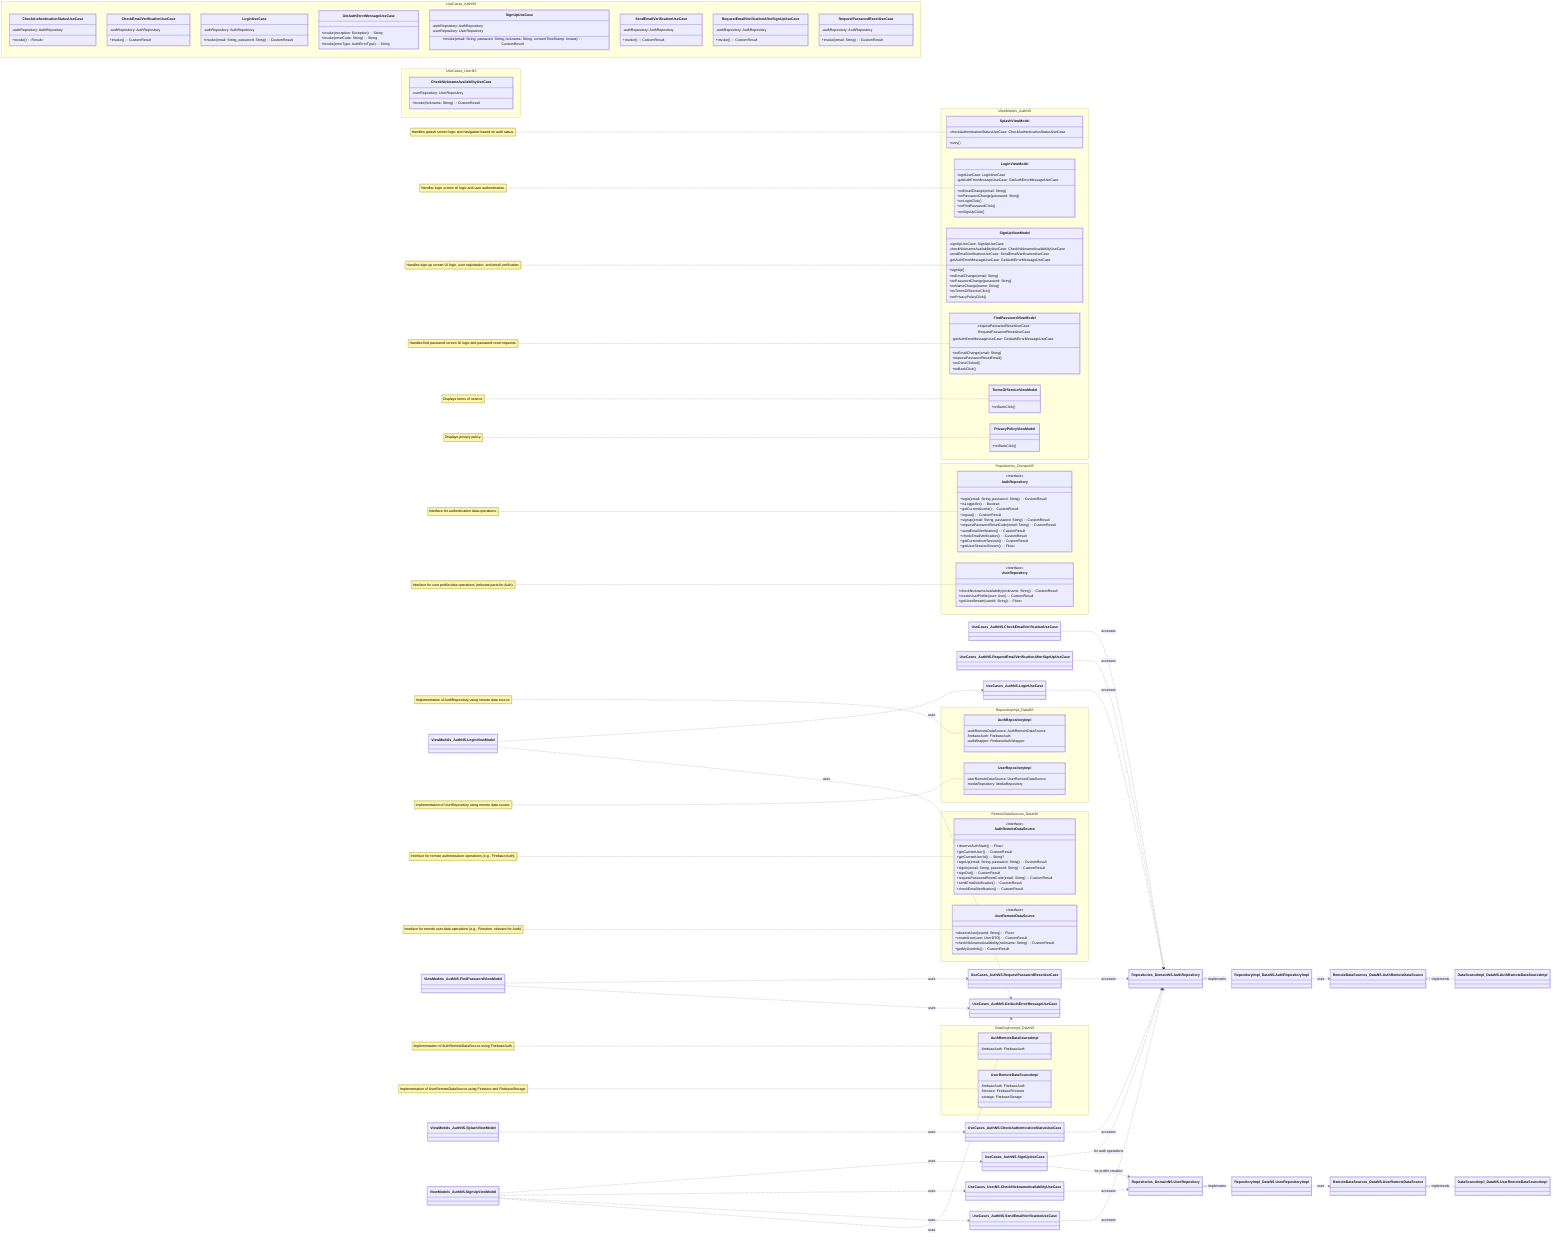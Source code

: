 classDiagram
    title Auth Feature Architecture

    %% Feature Layer (ViewModels)
    subgraph Feature Layer - ViewModels
        direction LR
        namespace ViewModels_AuthNS {
            class SplashViewModel {
                -checkAuthenticationStatusUseCase: CheckAuthenticationStatusUseCase
                +retry()
            }
            class LoginViewModel {
                -loginUseCase: LoginUseCase
                -getAuthErrorMessageUseCase: GetAuthErrorMessageUseCase
                +onEmailChange(email: String)
                +onPasswordChange(password: String)
                +onLoginClick()
                +onFindPasswordClick()
                +onSignUpClick()
            }
            class SignUpViewModel {
                -signUpUseCase: SignUpUseCase
                -checkNicknameAvailabilityUseCase: CheckNicknameAvailabilityUseCase
                -sendEmailVerificationUseCase: SendEmailVerificationUseCase
                -getAuthErrorMessageUseCase: GetAuthErrorMessageUseCase
                +signUp()
                +onEmailChange(email: String)
                +onPasswordChange(password: String)
                +onNameChange(name: String)
                +onTermsOfServiceClick()
                +onPrivacyPolicyClick()
            }
            class FindPasswordViewModel {
                -requestPasswordResetUseCase: RequestPasswordResetUseCase
                -getAuthErrorMessageUseCase: GetAuthErrorMessageUseCase
                +onEmailChange(email: String)
                +requestPasswordResetEmail()
                +onDoneClicked()
                +onBackClick()
            }
            class TermsOfServiceViewModel {
                +onBackClick()
            }
            class PrivacyPolicyViewModel {
                +onBackClick()
            }
        }
    end
    note for SplashViewModel "Handles splash screen logic and navigation based on auth status."
    note for LoginViewModel "Handles login screen UI logic and user authentication."
    note for SignUpViewModel "Handles sign-up screen UI logic, user registration, and email verification."
    note for FindPasswordViewModel "Handles find password screen UI logic and password reset requests."
    note for TermsOfServiceViewModel "Displays terms of service."
    note for PrivacyPolicyViewModel "Displays privacy policy."

    %% Domain Layer (UseCases & Repository Interfaces)
    subgraph Domain Layer
        direction LR
        namespace UseCases_AuthNS {
            class CheckAuthenticationStatusUseCase {
                -authRepository: AuthRepository
                +invoke(): Result<Pair<Boolean, Boolean>>
            }
            class CheckEmailVerificationUseCase {
                -authRepository: AuthRepository
                +invoke(): CustomResult<Boolean, Exception>
            }
            class LoginUseCase {
                -authRepository: AuthRepository
                +invoke(email: String, password: String): CustomResult<UserSession, Exception>
            }
            class GetAuthErrorMessageUseCase {
                +invoke(exception: Exception): String
                +invoke(errorCode: String): String
                +invoke(errorType: AuthErrorType): String
            }
            class SignUpUseCase {
                -authRepository: AuthRepository
                -userRepository: UserRepository
                +invoke(email: String, password: String, nickname: String, consentTimeStamp: Instant): CustomResult<User, Exception>
            }
            class SendEmailVerificationUseCase {
                -authRepository: AuthRepository
                +invoke(): CustomResult<Unit, Exception>
            }
            class RequestEmailVerificationAfterSignUpUseCase {
                -authRepository: AuthRepository
                +invoke(): CustomResult<Unit, Exception>
            }
            class RequestPasswordResetUseCase {
                -authRepository: AuthRepository
                +invoke(email: String): CustomResult<Unit, Exception>
            }
        }
        namespace UseCases_UserNS {
            class CheckNicknameAvailabilityUseCase {
                -userRepository: UserRepository
                +invoke(nickname: String): CustomResult<Boolean, Exception>
            }
        }

        namespace Repositories_DomainNS {
            class AuthRepository {
                <<Interface>>
                +login(email: String, password: String): CustomResult<UserSession, Exception>
                +isLoggedIn(): Boolean
                +getCurrentUserId(): CustomResult<String, Exception>
                +logout(): CustomResult<Unit, Exception>
                +signup(email: String, password: String): CustomResult<String, Exception>
                +requestPasswordResetCode(email: String): CustomResult<Unit, Exception>
                +sendEmailVerification(): CustomResult<Unit, Exception>
                +checkEmailVerification(): CustomResult<Boolean, Exception>
                +getCurrentUserSession(): CustomResult<UserSession, Exception>
                +getUserSessionStream(): Flow<CustomResult<UserSession, Exception>>
            }
            class UserRepository {
                <<Interface>>
                +checkNicknameAvailability(nickname: String): CustomResult<Boolean, Exception>
                +createUserProfile(user: User): CustomResult<Unit, Exception>
                +getUserStream(userId: String): Flow<CustomResult<User, Exception>>
            }
        }
        note for AuthRepository "Interface for authentication data operations."
        note for UserRepository "Interface for user profile data operations (relevant parts for Auth)."
    end

    %% Data Layer (Repository Implementation & Remote DataSources - Local Excluded)
    subgraph Data Layer
        direction LR
        namespace RepositoryImpl_DataNS {
            class AuthRepositoryImpl {
                -authRemoteDataSource: AuthRemoteDataSource
                -firebaseAuth: FirebaseAuth
                -authWrapper: FirebaseAuthWrapper
            }
            class UserRepositoryImpl {
                -userRemoteDataSource: UserRemoteDataSource
                -mediaRepository: MediaRepository
            }
        }
        note for AuthRepositoryImpl "Implementation of AuthRepository using remote data source."
        note for UserRepositoryImpl "Implementation of UserRepository using remote data source."

        namespace RemoteDataSources_DataNS {
            class AuthRemoteDataSource {
                <<Interface>>
                +observeAuthState(): Flow<CustomResult<FirebaseUser, Exception>>
                +getCurrentUser(): CustomResult<FirebaseUser, Exception>
                +getCurrentUserId(): String?
                +signUp(email: String, password: String): CustomResult<String, Exception>
                +signIn(email: String, password: String): CustomResult<String, Exception>
                +signOut(): CustomResult<Unit, Exception>
                +requestPasswordResetCode(email: String): CustomResult<Unit, Exception>
                +sendEmailVerification(): CustomResult<Unit, Exception>
                +checkEmailVerification(): CustomResult<Boolean, Exception>
            }
            class UserRemoteDataSource {
                <<Interface>>
                +observeUser(userId: String): Flow<CustomResult<UserDTO, Exception>>
                +createUser(user: UserDTO): CustomResult<Unit, Exception>
                +checkNicknameAvailability(nickname: String): CustomResult<Boolean, Exception>
                +getMyUserInfo(): CustomResult<UserDTO, Exception>
            }
        }
        note for AuthRemoteDataSource "Interface for remote authentication operations (e.g., Firebase Auth)."
        note for UserRemoteDataSource "Interface for remote user data operations (e.g., Firestore, relevant for Auth)."

        namespace DataSourceImpl_DataNS {
            class AuthRemoteDataSourceImpl {
                -firebaseAuth: FirebaseAuth
            }
            class UserRemoteDataSourceImpl {
                -firebaseAuth: FirebaseAuth
                -firestore: FirebaseFirestore
                -storage: FirebaseStorage
            }
        }
        note for AuthRemoteDataSourceImpl "Implementation of AuthRemoteDataSource using FirebaseAuth."
        note for UserRemoteDataSourceImpl "Implementation of UserRemoteDataSource using Firestore and FirebaseStorage."
    end

    %% ===== Relationships =====
    %% ViewModel -> UseCase
    ViewModels_AuthNS.SplashViewModel ..> UseCases_AuthNS.CheckAuthenticationStatusUseCase : uses
    ViewModels_AuthNS.LoginViewModel ..> UseCases_AuthNS.LoginUseCase : uses
    ViewModels_AuthNS.LoginViewModel ..> UseCases_AuthNS.GetAuthErrorMessageUseCase : uses
    ViewModels_AuthNS.SignUpViewModel ..> UseCases_AuthNS.SignUpUseCase : uses
    ViewModels_AuthNS.SignUpViewModel ..> UseCases_UserNS.CheckNicknameAvailabilityUseCase : uses
    ViewModels_AuthNS.SignUpViewModel ..> UseCases_AuthNS.SendEmailVerificationUseCase : uses
    ViewModels_AuthNS.SignUpViewModel ..> UseCases_AuthNS.GetAuthErrorMessageUseCase : uses
    ViewModels_AuthNS.FindPasswordViewModel ..> UseCases_AuthNS.RequestPasswordResetUseCase : uses
    ViewModels_AuthNS.FindPasswordViewModel ..> UseCases_AuthNS.GetAuthErrorMessageUseCase : uses

    %% UseCase -> Repository Interface
    UseCases_AuthNS.CheckAuthenticationStatusUseCase ..> Repositories_DomainNS.AuthRepository : accesses
    UseCases_AuthNS.CheckEmailVerificationUseCase ..> Repositories_DomainNS.AuthRepository : accesses
    UseCases_AuthNS.LoginUseCase ..> Repositories_DomainNS.AuthRepository : accesses
    UseCases_AuthNS.SignUpUseCase ..> Repositories_DomainNS.AuthRepository : for auth operations
    UseCases_AuthNS.SignUpUseCase ..> Repositories_DomainNS.UserRepository : for profile creation
    UseCases_AuthNS.SendEmailVerificationUseCase ..> Repositories_DomainNS.AuthRepository : accesses
    UseCases_AuthNS.RequestEmailVerificationAfterSignUpUseCase ..> Repositories_DomainNS.AuthRepository : accesses
    UseCases_AuthNS.RequestPasswordResetUseCase ..> Repositories_DomainNS.AuthRepository : accesses
    UseCases_UserNS.CheckNicknameAvailabilityUseCase ..> Repositories_DomainNS.UserRepository : accesses

    %% Repository Implementation -> Repository Interface
    Repositories_DomainNS.AuthRepository <|.. RepositoryImpl_DataNS.AuthRepositoryImpl : implements
    Repositories_DomainNS.UserRepository <|.. RepositoryImpl_DataNS.UserRepositoryImpl : implements

    %% Repository Implementation -> DataSource Interface (Remote Only)
    RepositoryImpl_DataNS.AuthRepositoryImpl ..> RemoteDataSources_DataNS.AuthRemoteDataSource : uses
    RepositoryImpl_DataNS.UserRepositoryImpl ..> RemoteDataSources_DataNS.UserRemoteDataSource : uses

    %% DataSource Implementation -> DataSource Interface
    RemoteDataSources_DataNS.AuthRemoteDataSource <|.. DataSourceImpl_DataNS.AuthRemoteDataSourceImpl : implements
    RemoteDataSources_DataNS.UserRemoteDataSource <|.. DataSourceImpl_DataNS.UserRemoteDataSourceImpl : implements